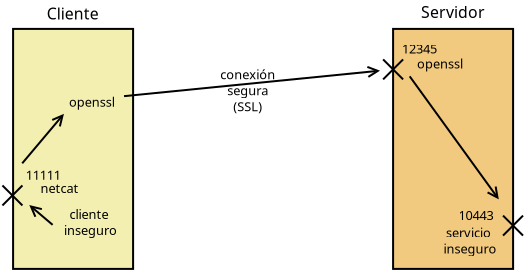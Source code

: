 <?xml version="1.0" encoding="UTF-8"?>
<dia:diagram xmlns:dia="http://www.lysator.liu.se/~alla/dia/">
  <dia:layer name="Fondo" visible="true" connectable="false"/>
  <dia:layer name="Fondo" visible="true" connectable="true" active="true">
    <dia:object type="Standard - Box" version="0" id="O0">
      <dia:attribute name="obj_pos">
        <dia:point val="12,6"/>
      </dia:attribute>
      <dia:attribute name="obj_bb">
        <dia:rectangle val="11.95,5.95;18.05,18.05"/>
      </dia:attribute>
      <dia:attribute name="elem_corner">
        <dia:point val="12,6"/>
      </dia:attribute>
      <dia:attribute name="elem_width">
        <dia:real val="6"/>
      </dia:attribute>
      <dia:attribute name="elem_height">
        <dia:real val="12"/>
      </dia:attribute>
      <dia:attribute name="border_width">
        <dia:real val="0.1"/>
      </dia:attribute>
      <dia:attribute name="inner_color">
        <dia:color val="#f3efb0ff"/>
      </dia:attribute>
      <dia:attribute name="show_background">
        <dia:boolean val="true"/>
      </dia:attribute>
    </dia:object>
    <dia:object type="Standard - Box" version="0" id="O1">
      <dia:attribute name="obj_pos">
        <dia:point val="31,6"/>
      </dia:attribute>
      <dia:attribute name="obj_bb">
        <dia:rectangle val="30.95,5.95;37.05,18.05"/>
      </dia:attribute>
      <dia:attribute name="elem_corner">
        <dia:point val="31,6"/>
      </dia:attribute>
      <dia:attribute name="elem_width">
        <dia:real val="6"/>
      </dia:attribute>
      <dia:attribute name="elem_height">
        <dia:real val="12"/>
      </dia:attribute>
      <dia:attribute name="border_width">
        <dia:real val="0.1"/>
      </dia:attribute>
      <dia:attribute name="inner_color">
        <dia:color val="#f2ca7fff"/>
      </dia:attribute>
      <dia:attribute name="show_background">
        <dia:boolean val="true"/>
      </dia:attribute>
    </dia:object>
    <dia:object type="Standard - Text" version="1" id="O2">
      <dia:attribute name="obj_pos">
        <dia:point val="14.975,5.525"/>
      </dia:attribute>
      <dia:attribute name="obj_bb">
        <dia:rectangle val="13.589,4.79;16.361,5.713"/>
      </dia:attribute>
      <dia:attribute name="text">
        <dia:composite type="text">
          <dia:attribute name="string">
            <dia:string>#Cliente#</dia:string>
          </dia:attribute>
          <dia:attribute name="font">
            <dia:font family="sans" style="0" name="Helvetica"/>
          </dia:attribute>
          <dia:attribute name="height">
            <dia:real val="0.988"/>
          </dia:attribute>
          <dia:attribute name="pos">
            <dia:point val="14.975,5.525"/>
          </dia:attribute>
          <dia:attribute name="color">
            <dia:color val="#000000ff"/>
          </dia:attribute>
          <dia:attribute name="alignment">
            <dia:enum val="1"/>
          </dia:attribute>
        </dia:composite>
      </dia:attribute>
      <dia:attribute name="valign">
        <dia:enum val="3"/>
      </dia:attribute>
    </dia:object>
    <dia:object type="Standard - Text" version="1" id="O3">
      <dia:attribute name="obj_pos">
        <dia:point val="34,5.45"/>
      </dia:attribute>
      <dia:attribute name="obj_bb">
        <dia:rectangle val="32.345,4.715;35.655,5.638"/>
      </dia:attribute>
      <dia:attribute name="text">
        <dia:composite type="text">
          <dia:attribute name="string">
            <dia:string>#Servidor#</dia:string>
          </dia:attribute>
          <dia:attribute name="font">
            <dia:font family="sans" style="0" name="Helvetica"/>
          </dia:attribute>
          <dia:attribute name="height">
            <dia:real val="0.988"/>
          </dia:attribute>
          <dia:attribute name="pos">
            <dia:point val="34,5.45"/>
          </dia:attribute>
          <dia:attribute name="color">
            <dia:color val="#000000ff"/>
          </dia:attribute>
          <dia:attribute name="alignment">
            <dia:enum val="1"/>
          </dia:attribute>
        </dia:composite>
      </dia:attribute>
      <dia:attribute name="valign">
        <dia:enum val="3"/>
      </dia:attribute>
    </dia:object>
    <dia:object type="Standard - Text" version="1" id="O4">
      <dia:attribute name="obj_pos">
        <dia:point val="34.775,16.425"/>
      </dia:attribute>
      <dia:attribute name="obj_bb">
        <dia:rectangle val="33.292,15.83;36.258,17.378"/>
      </dia:attribute>
      <dia:attribute name="text">
        <dia:composite type="text">
          <dia:attribute name="string">
            <dia:string>#servicio
 inseguro#</dia:string>
          </dia:attribute>
          <dia:attribute name="font">
            <dia:font family="sans" style="0" name="Helvetica"/>
          </dia:attribute>
          <dia:attribute name="height">
            <dia:real val="0.8"/>
          </dia:attribute>
          <dia:attribute name="pos">
            <dia:point val="34.775,16.425"/>
          </dia:attribute>
          <dia:attribute name="color">
            <dia:color val="#000000ff"/>
          </dia:attribute>
          <dia:attribute name="alignment">
            <dia:enum val="1"/>
          </dia:attribute>
        </dia:composite>
      </dia:attribute>
      <dia:attribute name="valign">
        <dia:enum val="3"/>
      </dia:attribute>
    </dia:object>
    <dia:object type="Standard - Text" version="1" id="O5">
      <dia:attribute name="obj_pos">
        <dia:point val="15.8,15.5"/>
      </dia:attribute>
      <dia:attribute name="obj_bb">
        <dia:rectangle val="14.318,14.905;17.282,16.453"/>
      </dia:attribute>
      <dia:attribute name="text">
        <dia:composite type="text">
          <dia:attribute name="string">
            <dia:string>#cliente
 inseguro#</dia:string>
          </dia:attribute>
          <dia:attribute name="font">
            <dia:font family="sans" style="0" name="Helvetica"/>
          </dia:attribute>
          <dia:attribute name="height">
            <dia:real val="0.8"/>
          </dia:attribute>
          <dia:attribute name="pos">
            <dia:point val="15.8,15.5"/>
          </dia:attribute>
          <dia:attribute name="color">
            <dia:color val="#000000ff"/>
          </dia:attribute>
          <dia:attribute name="alignment">
            <dia:enum val="1"/>
          </dia:attribute>
        </dia:composite>
      </dia:attribute>
      <dia:attribute name="valign">
        <dia:enum val="3"/>
      </dia:attribute>
    </dia:object>
    <dia:object type="Standard - Line" version="0" id="O6">
      <dia:attribute name="obj_pos">
        <dia:point val="30.5,7.525"/>
      </dia:attribute>
      <dia:attribute name="obj_bb">
        <dia:rectangle val="30.429,7.454;31.571,8.596"/>
      </dia:attribute>
      <dia:attribute name="conn_endpoints">
        <dia:point val="30.5,7.525"/>
        <dia:point val="31.5,8.525"/>
      </dia:attribute>
      <dia:attribute name="numcp">
        <dia:int val="1"/>
      </dia:attribute>
    </dia:object>
    <dia:object type="Standard - Line" version="0" id="O7">
      <dia:attribute name="obj_pos">
        <dia:point val="31.5,7.525"/>
      </dia:attribute>
      <dia:attribute name="obj_bb">
        <dia:rectangle val="30.429,7.454;31.571,8.596"/>
      </dia:attribute>
      <dia:attribute name="conn_endpoints">
        <dia:point val="31.5,7.525"/>
        <dia:point val="30.5,8.525"/>
      </dia:attribute>
      <dia:attribute name="numcp">
        <dia:int val="1"/>
      </dia:attribute>
    </dia:object>
    <dia:object type="Standard - Text" version="1" id="O8">
      <dia:attribute name="obj_pos">
        <dia:point val="31.45,7.231"/>
      </dia:attribute>
      <dia:attribute name="obj_bb">
        <dia:rectangle val="31.45,6.636;33.487,7.384"/>
      </dia:attribute>
      <dia:attribute name="text">
        <dia:composite type="text">
          <dia:attribute name="string">
            <dia:string>#12345#</dia:string>
          </dia:attribute>
          <dia:attribute name="font">
            <dia:font family="sans" style="0" name="Helvetica"/>
          </dia:attribute>
          <dia:attribute name="height">
            <dia:real val="0.8"/>
          </dia:attribute>
          <dia:attribute name="pos">
            <dia:point val="31.45,7.231"/>
          </dia:attribute>
          <dia:attribute name="color">
            <dia:color val="#000000ff"/>
          </dia:attribute>
          <dia:attribute name="alignment">
            <dia:enum val="0"/>
          </dia:attribute>
        </dia:composite>
      </dia:attribute>
      <dia:attribute name="valign">
        <dia:enum val="3"/>
      </dia:attribute>
    </dia:object>
    <dia:object type="Standard - Text" version="1" id="O9">
      <dia:attribute name="obj_pos">
        <dia:point val="32.2,7.981"/>
      </dia:attribute>
      <dia:attribute name="obj_bb">
        <dia:rectangle val="32.2,7.386;34.642,8.134"/>
      </dia:attribute>
      <dia:attribute name="text">
        <dia:composite type="text">
          <dia:attribute name="string">
            <dia:string>#openssl#</dia:string>
          </dia:attribute>
          <dia:attribute name="font">
            <dia:font family="sans" style="0" name="Helvetica"/>
          </dia:attribute>
          <dia:attribute name="height">
            <dia:real val="0.8"/>
          </dia:attribute>
          <dia:attribute name="pos">
            <dia:point val="32.2,7.981"/>
          </dia:attribute>
          <dia:attribute name="color">
            <dia:color val="#000000ff"/>
          </dia:attribute>
          <dia:attribute name="alignment">
            <dia:enum val="0"/>
          </dia:attribute>
        </dia:composite>
      </dia:attribute>
      <dia:attribute name="valign">
        <dia:enum val="3"/>
      </dia:attribute>
    </dia:object>
    <dia:object type="Standard - Line" version="0" id="O10">
      <dia:attribute name="obj_pos">
        <dia:point val="36.496,15.335"/>
      </dia:attribute>
      <dia:attribute name="obj_bb">
        <dia:rectangle val="36.425,15.264;37.566,16.405"/>
      </dia:attribute>
      <dia:attribute name="conn_endpoints">
        <dia:point val="36.496,15.335"/>
        <dia:point val="37.496,16.334"/>
      </dia:attribute>
      <dia:attribute name="numcp">
        <dia:int val="1"/>
      </dia:attribute>
    </dia:object>
    <dia:object type="Standard - Line" version="0" id="O11">
      <dia:attribute name="obj_pos">
        <dia:point val="37.496,15.335"/>
      </dia:attribute>
      <dia:attribute name="obj_bb">
        <dia:rectangle val="36.425,15.264;37.566,16.405"/>
      </dia:attribute>
      <dia:attribute name="conn_endpoints">
        <dia:point val="37.496,15.335"/>
        <dia:point val="36.496,16.334"/>
      </dia:attribute>
      <dia:attribute name="numcp">
        <dia:int val="1"/>
      </dia:attribute>
    </dia:object>
    <dia:object type="Standard - Text" version="1" id="O12">
      <dia:attribute name="obj_pos">
        <dia:point val="34.275,15.559"/>
      </dia:attribute>
      <dia:attribute name="obj_bb">
        <dia:rectangle val="34.275,14.964;36.312,15.711"/>
      </dia:attribute>
      <dia:attribute name="text">
        <dia:composite type="text">
          <dia:attribute name="string">
            <dia:string>#10443#</dia:string>
          </dia:attribute>
          <dia:attribute name="font">
            <dia:font family="sans" style="0" name="Helvetica"/>
          </dia:attribute>
          <dia:attribute name="height">
            <dia:real val="0.8"/>
          </dia:attribute>
          <dia:attribute name="pos">
            <dia:point val="34.275,15.559"/>
          </dia:attribute>
          <dia:attribute name="color">
            <dia:color val="#000000ff"/>
          </dia:attribute>
          <dia:attribute name="alignment">
            <dia:enum val="0"/>
          </dia:attribute>
        </dia:composite>
      </dia:attribute>
      <dia:attribute name="valign">
        <dia:enum val="3"/>
      </dia:attribute>
    </dia:object>
    <dia:object type="Standard - Line" version="0" id="O13">
      <dia:attribute name="obj_pos">
        <dia:point val="11.466,13.828"/>
      </dia:attribute>
      <dia:attribute name="obj_bb">
        <dia:rectangle val="11.395,13.757;12.536,14.898"/>
      </dia:attribute>
      <dia:attribute name="conn_endpoints">
        <dia:point val="11.466,13.828"/>
        <dia:point val="12.466,14.828"/>
      </dia:attribute>
      <dia:attribute name="numcp">
        <dia:int val="1"/>
      </dia:attribute>
    </dia:object>
    <dia:object type="Standard - Line" version="0" id="O14">
      <dia:attribute name="obj_pos">
        <dia:point val="12.466,13.828"/>
      </dia:attribute>
      <dia:attribute name="obj_bb">
        <dia:rectangle val="11.395,13.757;12.536,14.898"/>
      </dia:attribute>
      <dia:attribute name="conn_endpoints">
        <dia:point val="12.466,13.828"/>
        <dia:point val="11.466,14.828"/>
      </dia:attribute>
      <dia:attribute name="numcp">
        <dia:int val="1"/>
      </dia:attribute>
    </dia:object>
    <dia:object type="Standard - Text" version="1" id="O15">
      <dia:attribute name="obj_pos">
        <dia:point val="12.632,13.539"/>
      </dia:attribute>
      <dia:attribute name="obj_bb">
        <dia:rectangle val="12.632,12.944;14.67,13.691"/>
      </dia:attribute>
      <dia:attribute name="text">
        <dia:composite type="text">
          <dia:attribute name="string">
            <dia:string>#11111#</dia:string>
          </dia:attribute>
          <dia:attribute name="font">
            <dia:font family="sans" style="0" name="Helvetica"/>
          </dia:attribute>
          <dia:attribute name="height">
            <dia:real val="0.8"/>
          </dia:attribute>
          <dia:attribute name="pos">
            <dia:point val="12.632,13.539"/>
          </dia:attribute>
          <dia:attribute name="color">
            <dia:color val="#000000ff"/>
          </dia:attribute>
          <dia:attribute name="alignment">
            <dia:enum val="0"/>
          </dia:attribute>
        </dia:composite>
      </dia:attribute>
      <dia:attribute name="valign">
        <dia:enum val="3"/>
      </dia:attribute>
    </dia:object>
    <dia:object type="Standard - Text" version="1" id="O16">
      <dia:attribute name="obj_pos">
        <dia:point val="14.789,9.897"/>
      </dia:attribute>
      <dia:attribute name="obj_bb">
        <dia:rectangle val="14.789,9.302;17.232,10.05"/>
      </dia:attribute>
      <dia:attribute name="text">
        <dia:composite type="text">
          <dia:attribute name="string">
            <dia:string>#openssl#</dia:string>
          </dia:attribute>
          <dia:attribute name="font">
            <dia:font family="sans" style="0" name="Helvetica"/>
          </dia:attribute>
          <dia:attribute name="height">
            <dia:real val="0.8"/>
          </dia:attribute>
          <dia:attribute name="pos">
            <dia:point val="14.789,9.897"/>
          </dia:attribute>
          <dia:attribute name="color">
            <dia:color val="#000000ff"/>
          </dia:attribute>
          <dia:attribute name="alignment">
            <dia:enum val="0"/>
          </dia:attribute>
        </dia:composite>
      </dia:attribute>
      <dia:attribute name="valign">
        <dia:enum val="3"/>
      </dia:attribute>
    </dia:object>
    <dia:object type="Standard - Line" version="0" id="O17">
      <dia:attribute name="obj_pos">
        <dia:point val="12.456,12.721"/>
      </dia:attribute>
      <dia:attribute name="obj_bb">
        <dia:rectangle val="12.385,10.176;14.612,12.791"/>
      </dia:attribute>
      <dia:attribute name="conn_endpoints">
        <dia:point val="12.456,12.721"/>
        <dia:point val="14.542,10.246"/>
      </dia:attribute>
      <dia:attribute name="numcp">
        <dia:int val="1"/>
      </dia:attribute>
      <dia:attribute name="end_arrow">
        <dia:enum val="1"/>
      </dia:attribute>
      <dia:attribute name="end_arrow_length">
        <dia:real val="0.5"/>
      </dia:attribute>
      <dia:attribute name="end_arrow_width">
        <dia:real val="0.5"/>
      </dia:attribute>
    </dia:object>
    <dia:object type="Standard - Line" version="0" id="O18">
      <dia:attribute name="obj_pos">
        <dia:point val="17.547,9.362"/>
      </dia:attribute>
      <dia:attribute name="obj_bb">
        <dia:rectangle val="17.492,7.826;30.4,9.417"/>
      </dia:attribute>
      <dia:attribute name="conn_endpoints">
        <dia:point val="17.547,9.362"/>
        <dia:point val="30.346,8.089"/>
      </dia:attribute>
      <dia:attribute name="numcp">
        <dia:int val="1"/>
      </dia:attribute>
      <dia:attribute name="end_arrow">
        <dia:enum val="1"/>
      </dia:attribute>
      <dia:attribute name="end_arrow_length">
        <dia:real val="0.5"/>
      </dia:attribute>
      <dia:attribute name="end_arrow_width">
        <dia:real val="0.5"/>
      </dia:attribute>
    </dia:object>
    <dia:object type="Standard - Line" version="0" id="O19">
      <dia:attribute name="obj_pos">
        <dia:point val="13.976,15.797"/>
      </dia:attribute>
      <dia:attribute name="obj_bb">
        <dia:rectangle val="12.739,14.736;14.046,15.867"/>
      </dia:attribute>
      <dia:attribute name="conn_endpoints">
        <dia:point val="13.976,15.797"/>
        <dia:point val="12.809,14.807"/>
      </dia:attribute>
      <dia:attribute name="numcp">
        <dia:int val="1"/>
      </dia:attribute>
      <dia:attribute name="end_arrow">
        <dia:enum val="1"/>
      </dia:attribute>
      <dia:attribute name="end_arrow_length">
        <dia:real val="0.5"/>
      </dia:attribute>
      <dia:attribute name="end_arrow_width">
        <dia:real val="0.5"/>
      </dia:attribute>
    </dia:object>
    <dia:object type="Standard - Text" version="1" id="O20">
      <dia:attribute name="obj_pos">
        <dia:point val="13.375,14.21"/>
      </dia:attribute>
      <dia:attribute name="obj_bb">
        <dia:rectangle val="13.375,13.616;15.42,14.363"/>
      </dia:attribute>
      <dia:attribute name="text">
        <dia:composite type="text">
          <dia:attribute name="string">
            <dia:string>#netcat#</dia:string>
          </dia:attribute>
          <dia:attribute name="font">
            <dia:font family="sans" style="0" name="Helvetica"/>
          </dia:attribute>
          <dia:attribute name="height">
            <dia:real val="0.8"/>
          </dia:attribute>
          <dia:attribute name="pos">
            <dia:point val="13.375,14.21"/>
          </dia:attribute>
          <dia:attribute name="color">
            <dia:color val="#000000ff"/>
          </dia:attribute>
          <dia:attribute name="alignment">
            <dia:enum val="0"/>
          </dia:attribute>
        </dia:composite>
      </dia:attribute>
      <dia:attribute name="valign">
        <dia:enum val="3"/>
      </dia:attribute>
    </dia:object>
    <dia:object type="Standard - Line" version="0" id="O21">
      <dia:attribute name="obj_pos">
        <dia:point val="31.83,8.372"/>
      </dia:attribute>
      <dia:attribute name="obj_bb">
        <dia:rectangle val="31.761,8.303;36.355,14.594"/>
      </dia:attribute>
      <dia:attribute name="conn_endpoints">
        <dia:point val="31.83,8.372"/>
        <dia:point val="36.285,14.524"/>
      </dia:attribute>
      <dia:attribute name="numcp">
        <dia:int val="1"/>
      </dia:attribute>
      <dia:attribute name="end_arrow">
        <dia:enum val="1"/>
      </dia:attribute>
      <dia:attribute name="end_arrow_length">
        <dia:real val="0.5"/>
      </dia:attribute>
      <dia:attribute name="end_arrow_width">
        <dia:real val="0.5"/>
      </dia:attribute>
    </dia:object>
    <dia:object type="Standard - Text" version="1" id="O22">
      <dia:attribute name="obj_pos">
        <dia:point val="23.734,8.518"/>
      </dia:attribute>
      <dia:attribute name="obj_bb">
        <dia:rectangle val="22.291,7.923;25.177,10.271"/>
      </dia:attribute>
      <dia:attribute name="text">
        <dia:composite type="text">
          <dia:attribute name="string">
            <dia:string>#conexión
segura
(SSL)#</dia:string>
          </dia:attribute>
          <dia:attribute name="font">
            <dia:font family="sans" style="0" name="Helvetica"/>
          </dia:attribute>
          <dia:attribute name="height">
            <dia:real val="0.8"/>
          </dia:attribute>
          <dia:attribute name="pos">
            <dia:point val="23.734,8.518"/>
          </dia:attribute>
          <dia:attribute name="color">
            <dia:color val="#000000ff"/>
          </dia:attribute>
          <dia:attribute name="alignment">
            <dia:enum val="1"/>
          </dia:attribute>
        </dia:composite>
      </dia:attribute>
      <dia:attribute name="valign">
        <dia:enum val="3"/>
      </dia:attribute>
    </dia:object>
  </dia:layer>
</dia:diagram>
